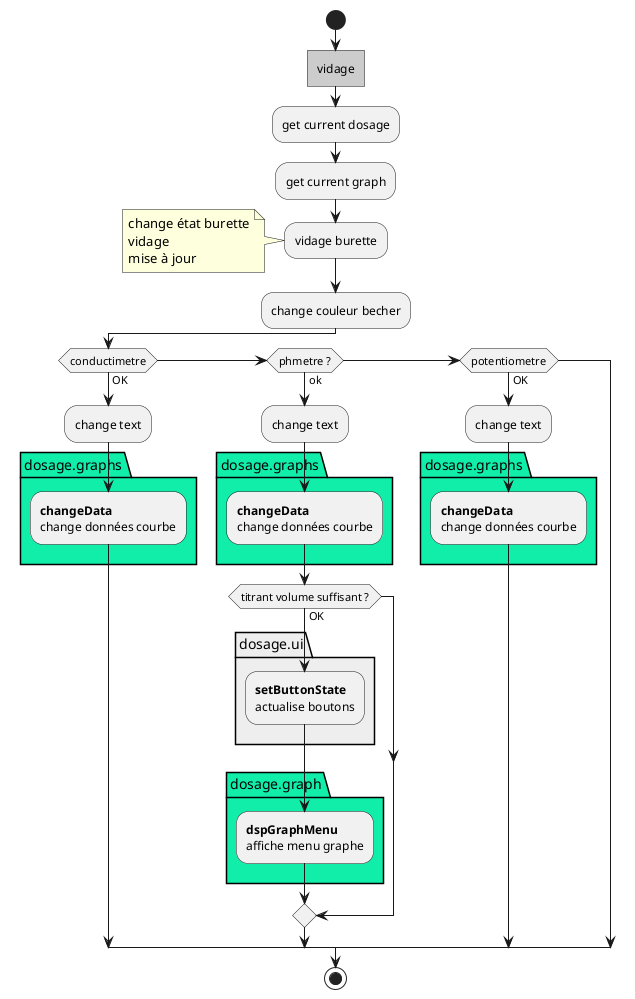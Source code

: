 @startuml vidage
start
  #CCCCCC:vidage]
  :get current dosage;
  :get current graph;
  :vidage burette;
  note 
    change état burette
    vidage
    mise à jour
  end note
  :change couleur becher;
  if (conductimetre) then (OK)
    :change text;
    package #11EEAA dosage.graphs {
      :<b>changeData</b>
      change données courbe;
    }
  elseif (phmetre ?) then (ok)
    :change text;
    package #11EEAA dosage.graphs {
      :<b>changeData</b>
      change données courbe;
    }
    if (titrant volume suffisant ?) then (OK)
      package  #EEEEEE dosage.ui {
        :<b>setButtonState</b>
        actualise boutons;
      }
      package #11EEAA dosage.graph {
        :<b>dspGraphMenu</b>
        affiche menu graphe;
      }
    endif
  
  elseif (potentiometre) then (OK)
    :change text;
    package #11EEAA dosage.graphs {
      :<b>changeData</b>
      change données courbe;
    }
  endif
  
stop
@enduml
